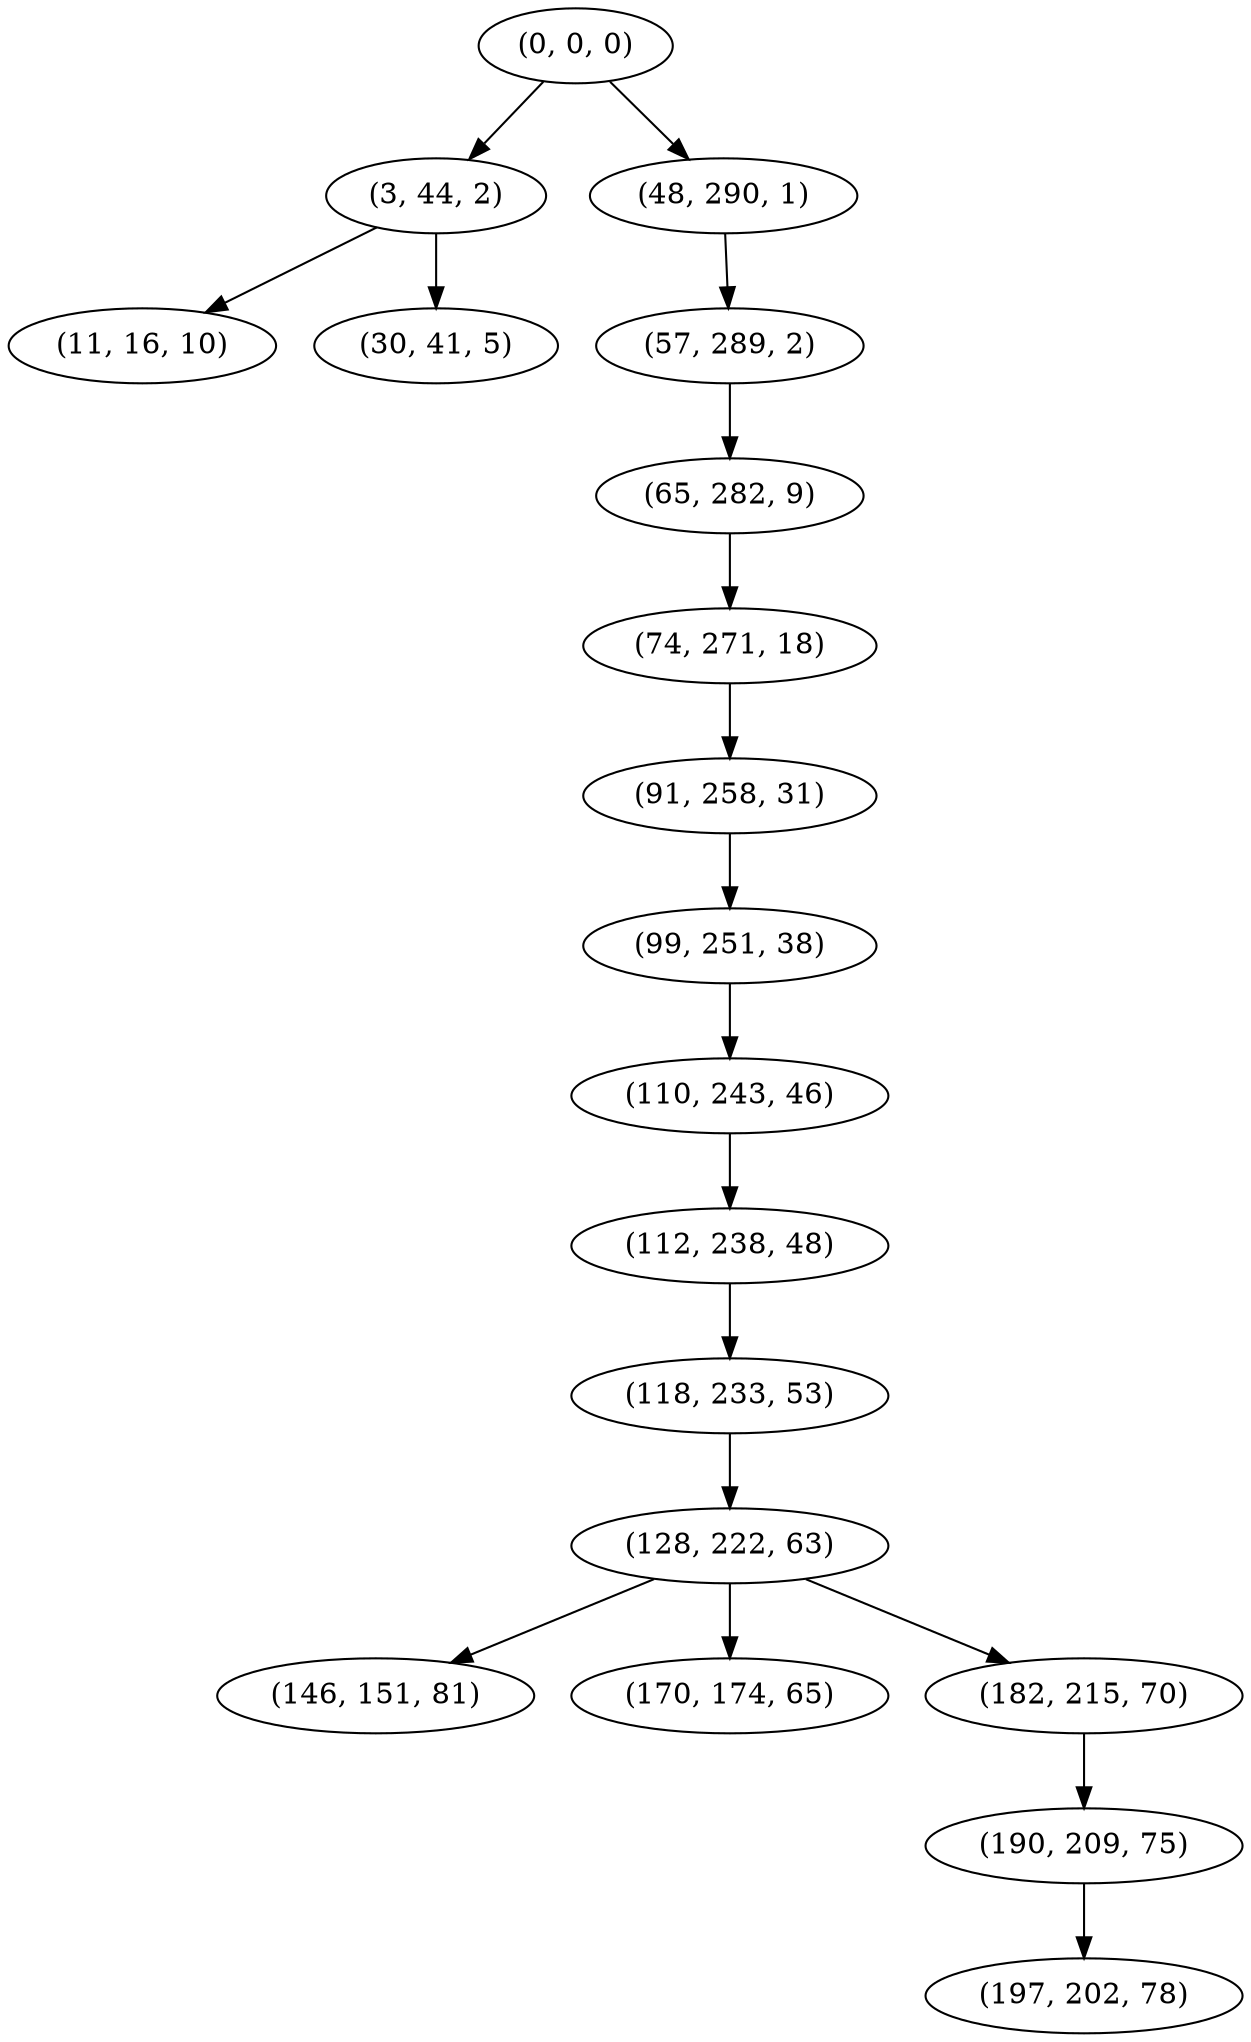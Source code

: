 digraph tree {
    "(0, 0, 0)";
    "(3, 44, 2)";
    "(11, 16, 10)";
    "(30, 41, 5)";
    "(48, 290, 1)";
    "(57, 289, 2)";
    "(65, 282, 9)";
    "(74, 271, 18)";
    "(91, 258, 31)";
    "(99, 251, 38)";
    "(110, 243, 46)";
    "(112, 238, 48)";
    "(118, 233, 53)";
    "(128, 222, 63)";
    "(146, 151, 81)";
    "(170, 174, 65)";
    "(182, 215, 70)";
    "(190, 209, 75)";
    "(197, 202, 78)";
    "(0, 0, 0)" -> "(3, 44, 2)";
    "(0, 0, 0)" -> "(48, 290, 1)";
    "(3, 44, 2)" -> "(11, 16, 10)";
    "(3, 44, 2)" -> "(30, 41, 5)";
    "(48, 290, 1)" -> "(57, 289, 2)";
    "(57, 289, 2)" -> "(65, 282, 9)";
    "(65, 282, 9)" -> "(74, 271, 18)";
    "(74, 271, 18)" -> "(91, 258, 31)";
    "(91, 258, 31)" -> "(99, 251, 38)";
    "(99, 251, 38)" -> "(110, 243, 46)";
    "(110, 243, 46)" -> "(112, 238, 48)";
    "(112, 238, 48)" -> "(118, 233, 53)";
    "(118, 233, 53)" -> "(128, 222, 63)";
    "(128, 222, 63)" -> "(146, 151, 81)";
    "(128, 222, 63)" -> "(170, 174, 65)";
    "(128, 222, 63)" -> "(182, 215, 70)";
    "(182, 215, 70)" -> "(190, 209, 75)";
    "(190, 209, 75)" -> "(197, 202, 78)";
}
